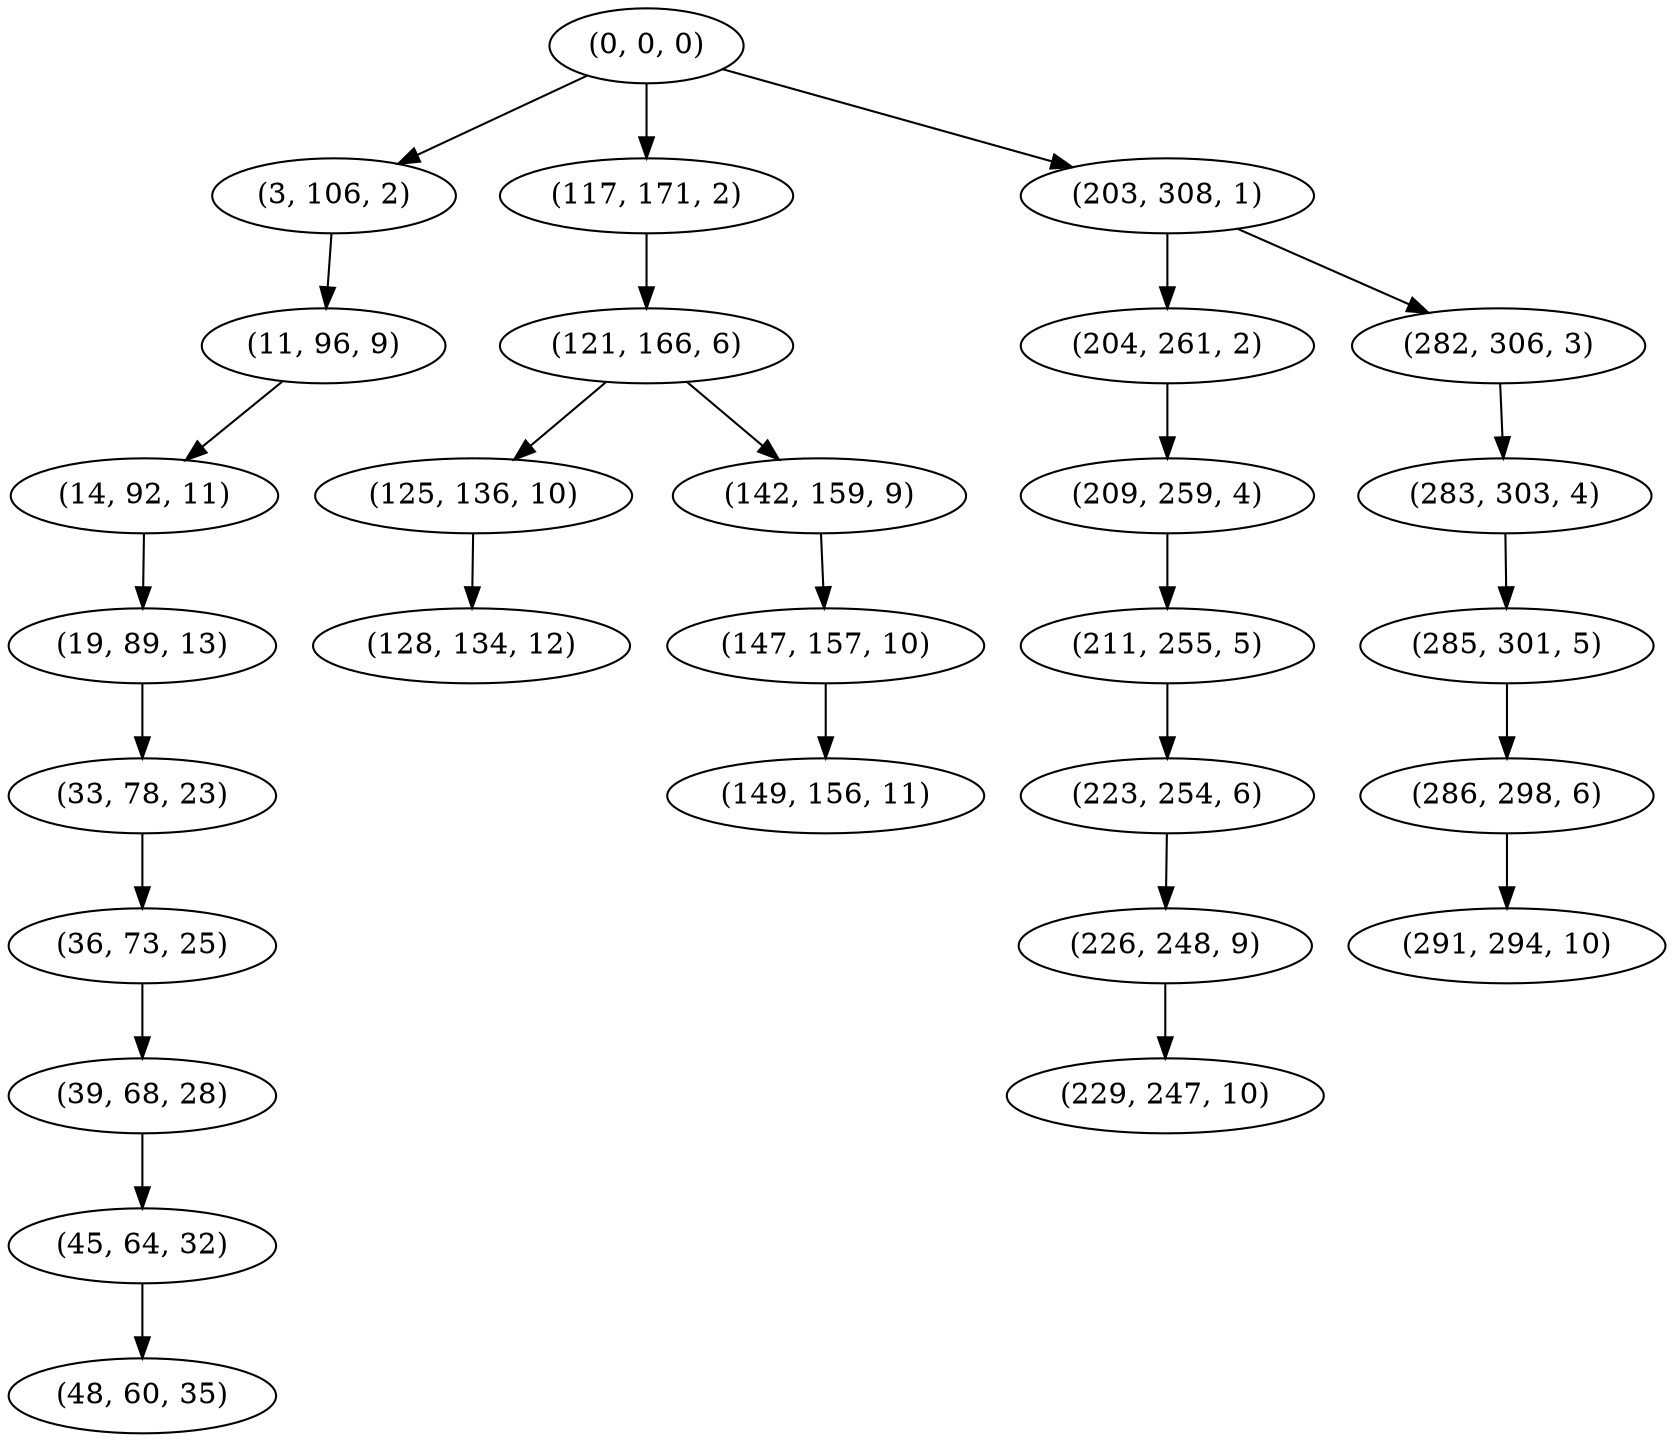digraph tree {
    "(0, 0, 0)";
    "(3, 106, 2)";
    "(11, 96, 9)";
    "(14, 92, 11)";
    "(19, 89, 13)";
    "(33, 78, 23)";
    "(36, 73, 25)";
    "(39, 68, 28)";
    "(45, 64, 32)";
    "(48, 60, 35)";
    "(117, 171, 2)";
    "(121, 166, 6)";
    "(125, 136, 10)";
    "(128, 134, 12)";
    "(142, 159, 9)";
    "(147, 157, 10)";
    "(149, 156, 11)";
    "(203, 308, 1)";
    "(204, 261, 2)";
    "(209, 259, 4)";
    "(211, 255, 5)";
    "(223, 254, 6)";
    "(226, 248, 9)";
    "(229, 247, 10)";
    "(282, 306, 3)";
    "(283, 303, 4)";
    "(285, 301, 5)";
    "(286, 298, 6)";
    "(291, 294, 10)";
    "(0, 0, 0)" -> "(3, 106, 2)";
    "(0, 0, 0)" -> "(117, 171, 2)";
    "(0, 0, 0)" -> "(203, 308, 1)";
    "(3, 106, 2)" -> "(11, 96, 9)";
    "(11, 96, 9)" -> "(14, 92, 11)";
    "(14, 92, 11)" -> "(19, 89, 13)";
    "(19, 89, 13)" -> "(33, 78, 23)";
    "(33, 78, 23)" -> "(36, 73, 25)";
    "(36, 73, 25)" -> "(39, 68, 28)";
    "(39, 68, 28)" -> "(45, 64, 32)";
    "(45, 64, 32)" -> "(48, 60, 35)";
    "(117, 171, 2)" -> "(121, 166, 6)";
    "(121, 166, 6)" -> "(125, 136, 10)";
    "(121, 166, 6)" -> "(142, 159, 9)";
    "(125, 136, 10)" -> "(128, 134, 12)";
    "(142, 159, 9)" -> "(147, 157, 10)";
    "(147, 157, 10)" -> "(149, 156, 11)";
    "(203, 308, 1)" -> "(204, 261, 2)";
    "(203, 308, 1)" -> "(282, 306, 3)";
    "(204, 261, 2)" -> "(209, 259, 4)";
    "(209, 259, 4)" -> "(211, 255, 5)";
    "(211, 255, 5)" -> "(223, 254, 6)";
    "(223, 254, 6)" -> "(226, 248, 9)";
    "(226, 248, 9)" -> "(229, 247, 10)";
    "(282, 306, 3)" -> "(283, 303, 4)";
    "(283, 303, 4)" -> "(285, 301, 5)";
    "(285, 301, 5)" -> "(286, 298, 6)";
    "(286, 298, 6)" -> "(291, 294, 10)";
}
